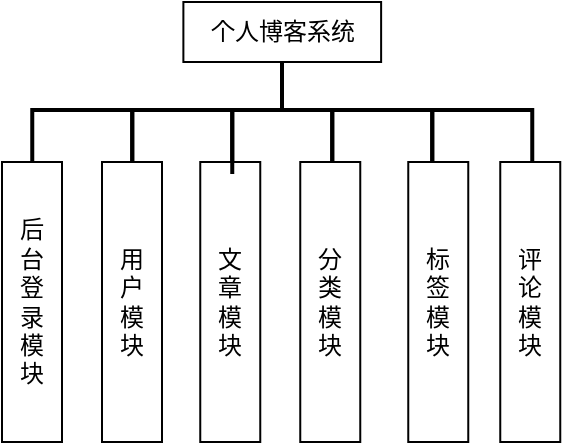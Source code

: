 <mxfile version="18.0.8" type="github">
  <diagram id="TUYOXXvFCsU8Bt_Coby8" name="第 1 页">
    <mxGraphModel dx="1422" dy="761" grid="1" gridSize="10" guides="1" tooltips="1" connect="1" arrows="1" fold="1" page="1" pageScale="1" pageWidth="1169" pageHeight="827" math="0" shadow="0">
      <root>
        <mxCell id="0" />
        <mxCell id="1" parent="0" />
        <mxCell id="uiMAfWaznwxs1aXPlk0b-8" value="" style="strokeWidth=2;html=1;shape=mxgraph.flowchart.annotation_1;align=left;pointerEvents=1;rotation=90;" parent="1" vertex="1">
          <mxGeometry x="599.13" y="215" width="32" height="50" as="geometry" />
        </mxCell>
        <mxCell id="uiMAfWaznwxs1aXPlk0b-11" value="个人博客系统" style="whiteSpace=wrap;html=1;align=center;" parent="1" vertex="1">
          <mxGeometry x="465.69" y="170" width="98.87" height="30" as="geometry" />
        </mxCell>
        <mxCell id="uiMAfWaznwxs1aXPlk0b-13" value="" style="strokeWidth=2;html=1;shape=mxgraph.flowchart.annotation_1;align=left;pointerEvents=1;rotation=90;" parent="1" vertex="1">
          <mxGeometry x="499.13" y="215" width="32" height="50" as="geometry" />
        </mxCell>
        <mxCell id="uiMAfWaznwxs1aXPlk0b-15" value="" style="strokeWidth=2;html=1;shape=mxgraph.flowchart.annotation_1;align=left;pointerEvents=1;rotation=90;" parent="1" vertex="1">
          <mxGeometry x="399.13" y="215" width="32" height="50" as="geometry" />
        </mxCell>
        <mxCell id="uiMAfWaznwxs1aXPlk0b-16" value="后&lt;br&gt;台&lt;br&gt;登&lt;br&gt;录&lt;br&gt;模&lt;br&gt;块" style="whiteSpace=wrap;html=1;align=center;rotation=90;horizontal=0;" parent="1" vertex="1">
          <mxGeometry x="320" y="305" width="140" height="30" as="geometry" />
        </mxCell>
        <mxCell id="uiMAfWaznwxs1aXPlk0b-17" value="文&lt;br&gt;章&lt;br&gt;模&lt;br&gt;块" style="whiteSpace=wrap;html=1;align=center;rotation=90;horizontal=0;" parent="1" vertex="1">
          <mxGeometry x="419.13" y="305" width="140" height="30" as="geometry" />
        </mxCell>
        <mxCell id="uiMAfWaznwxs1aXPlk0b-21" value="" style="strokeWidth=2;html=1;shape=mxgraph.flowchart.annotation_1;align=left;pointerEvents=1;rotation=90;" parent="1" vertex="1">
          <mxGeometry x="549.13" y="215" width="32" height="50" as="geometry" />
        </mxCell>
        <mxCell id="uiMAfWaznwxs1aXPlk0b-18" value="分&lt;br&gt;类&lt;br&gt;模&lt;br&gt;块" style="whiteSpace=wrap;html=1;align=center;rotation=90;horizontal=0;" parent="1" vertex="1">
          <mxGeometry x="469.13" y="305" width="140" height="30" as="geometry" />
        </mxCell>
        <mxCell id="uiMAfWaznwxs1aXPlk0b-19" value="标&lt;br&gt;签&lt;br&gt;模&lt;br&gt;块" style="whiteSpace=wrap;html=1;align=center;rotation=90;horizontal=0;" parent="1" vertex="1">
          <mxGeometry x="523.13" y="305" width="140" height="30" as="geometry" />
        </mxCell>
        <mxCell id="uiMAfWaznwxs1aXPlk0b-22" value="" style="endArrow=none;html=1;rounded=0;fontStyle=1;strokeWidth=2;" parent="1" edge="1">
          <mxGeometry width="50" height="50" relative="1" as="geometry">
            <mxPoint x="514.99" y="223" as="sourcePoint" />
            <mxPoint x="514.99" y="200" as="targetPoint" />
          </mxGeometry>
        </mxCell>
        <mxCell id="nyHIGpQQyGAdd-AkS5RU-1" value="" style="strokeWidth=2;html=1;shape=mxgraph.flowchart.annotation_1;align=left;pointerEvents=1;rotation=90;" vertex="1" parent="1">
          <mxGeometry x="449.13" y="215" width="32" height="50" as="geometry" />
        </mxCell>
        <mxCell id="nyHIGpQQyGAdd-AkS5RU-2" value="用&lt;br&gt;户&lt;br&gt;模&lt;br&gt;块" style="whiteSpace=wrap;html=1;align=center;rotation=90;horizontal=0;" vertex="1" parent="1">
          <mxGeometry x="370" y="305" width="140" height="30" as="geometry" />
        </mxCell>
        <mxCell id="uiMAfWaznwxs1aXPlk0b-20" value="评&lt;br&gt;论&lt;br&gt;模&lt;br&gt;块" style="whiteSpace=wrap;html=1;align=center;rotation=90;horizontal=0;" parent="1" vertex="1">
          <mxGeometry x="569.13" y="305" width="140" height="30" as="geometry" />
        </mxCell>
      </root>
    </mxGraphModel>
  </diagram>
</mxfile>
